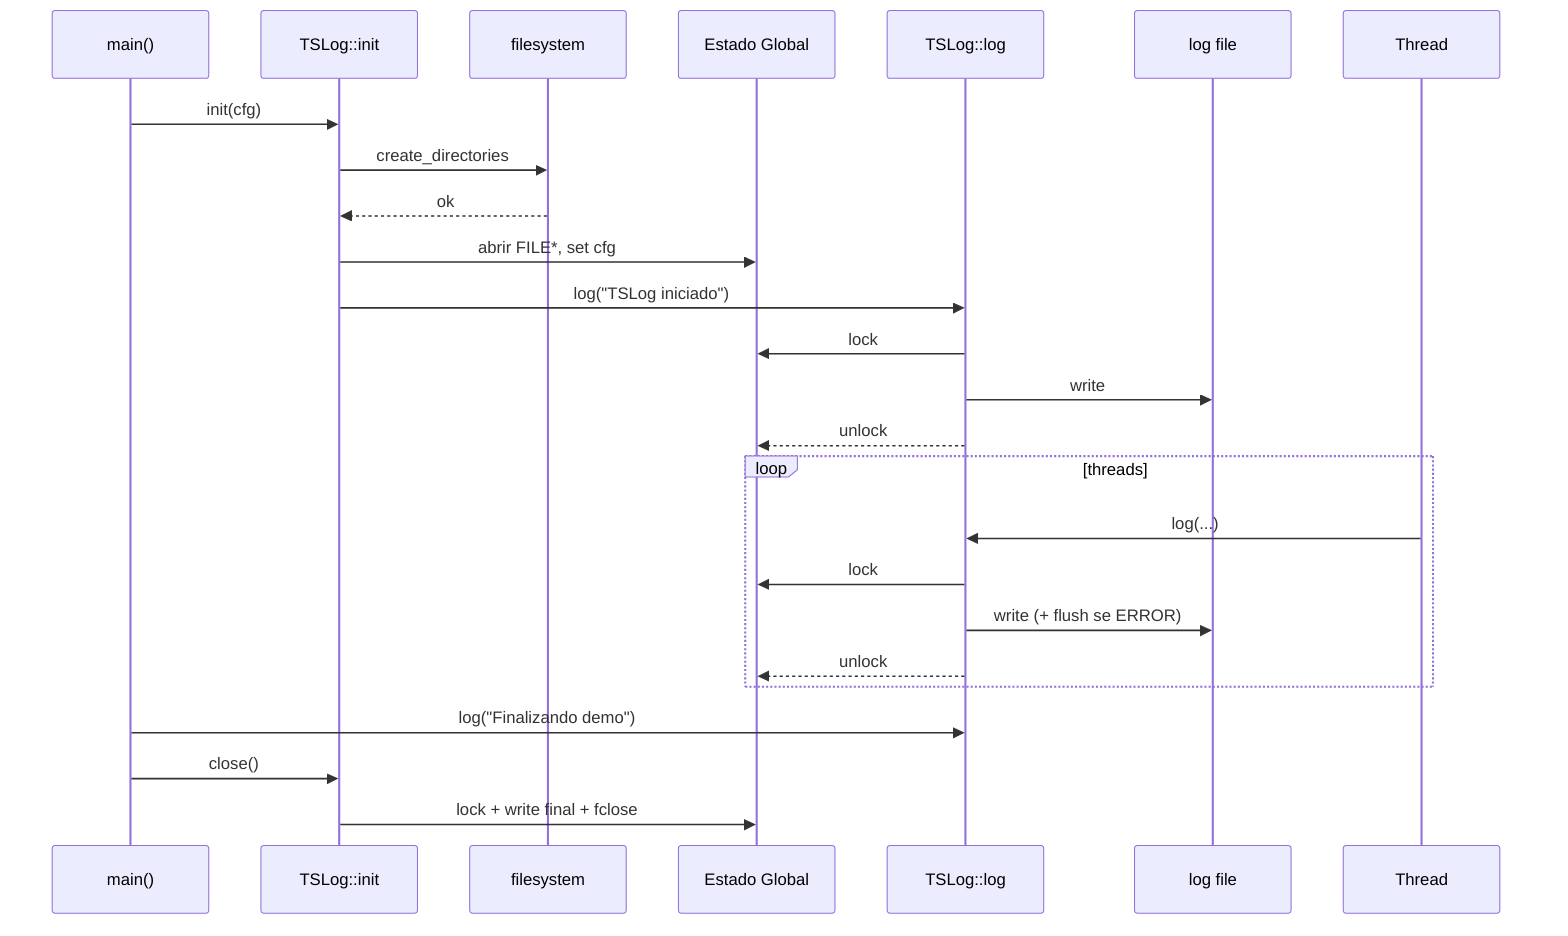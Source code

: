 sequenceDiagram
  participant MAIN as main()
  participant INIT as TSLog::init
  participant FS as filesystem
  participant G as Estado Global
  participant WR as TSLog::log
  participant F as log file

  MAIN->>INIT: init(cfg)
  INIT->>FS: create_directories
  FS-->>INIT: ok
  INIT->>G: abrir FILE*, set cfg
  INIT->>WR: log("TSLog iniciado")
  WR->>G: lock
  WR->>F: write
  WR-->>G: unlock
  loop threads
    Thread->>WR: log(...)
    WR->>G: lock
    WR->>F: write (+ flush se ERROR)
    WR-->>G: unlock
  end
  MAIN->>WR: log("Finalizando demo")
  MAIN->>INIT: close()
  INIT->>G: lock + write final + fclose